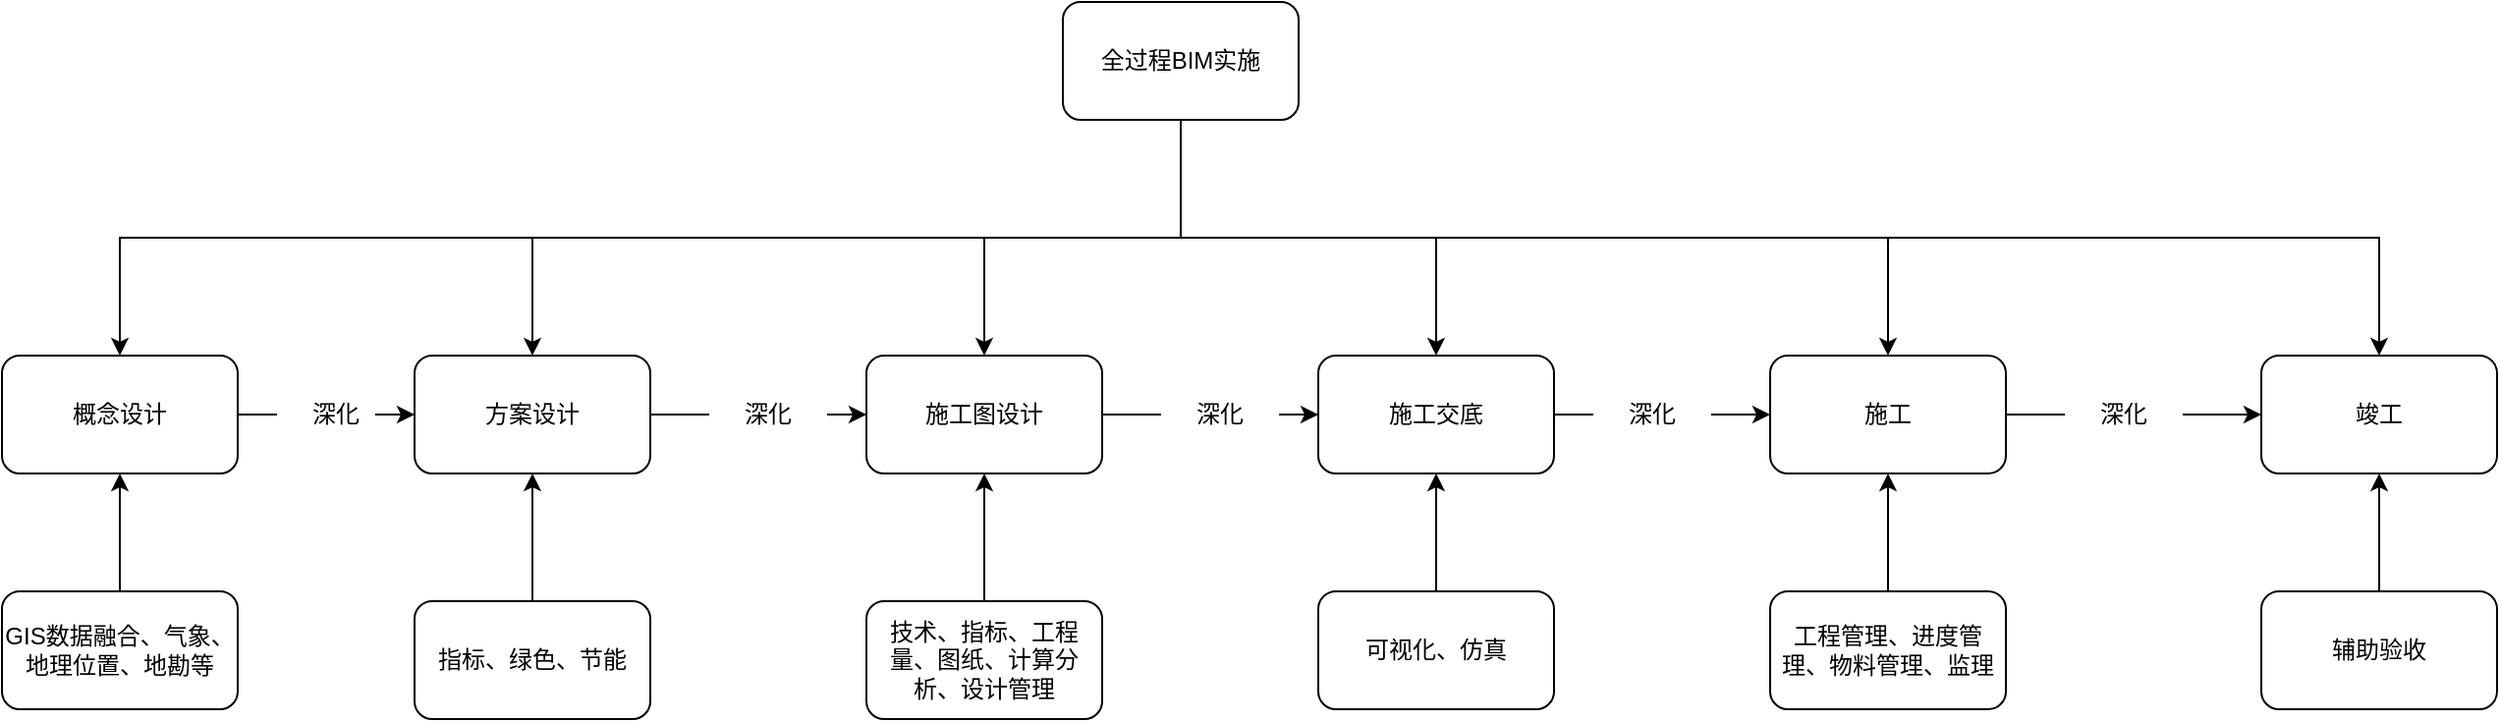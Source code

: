 <mxfile version="15.9.1" type="github">
  <diagram id="JdZd0B7LBvEHW2GNHf_t" name="Page-1">
    <mxGraphModel dx="1422" dy="794" grid="0" gridSize="10" guides="0" tooltips="1" connect="1" arrows="1" fold="1" page="0" pageScale="1" pageWidth="827" pageHeight="1169" math="0" shadow="0">
      <root>
        <mxCell id="0" />
        <mxCell id="1" parent="0" />
        <mxCell id="Udtqtf7D9Fci_rgVg4Dd-6" style="edgeStyle=orthogonalEdgeStyle;rounded=0;orthogonalLoop=1;jettySize=auto;html=1;startArrow=none;" edge="1" parent="1" source="Udtqtf7D9Fci_rgVg4Dd-38" target="Udtqtf7D9Fci_rgVg4Dd-2">
          <mxGeometry relative="1" as="geometry" />
        </mxCell>
        <mxCell id="Udtqtf7D9Fci_rgVg4Dd-1" value="概念设计" style="rounded=1;whiteSpace=wrap;html=1;" vertex="1" parent="1">
          <mxGeometry x="210" y="360" width="120" height="60" as="geometry" />
        </mxCell>
        <mxCell id="Udtqtf7D9Fci_rgVg4Dd-7" style="edgeStyle=orthogonalEdgeStyle;rounded=0;orthogonalLoop=1;jettySize=auto;html=1;startArrow=none;exitX=1;exitY=0.5;exitDx=0;exitDy=0;" edge="1" parent="1" source="Udtqtf7D9Fci_rgVg4Dd-40" target="Udtqtf7D9Fci_rgVg4Dd-3">
          <mxGeometry relative="1" as="geometry">
            <mxPoint x="580" y="390" as="sourcePoint" />
          </mxGeometry>
        </mxCell>
        <mxCell id="Udtqtf7D9Fci_rgVg4Dd-2" value="方案设计" style="rounded=1;whiteSpace=wrap;html=1;" vertex="1" parent="1">
          <mxGeometry x="420" y="360" width="120" height="60" as="geometry" />
        </mxCell>
        <mxCell id="Udtqtf7D9Fci_rgVg4Dd-8" style="edgeStyle=orthogonalEdgeStyle;rounded=0;orthogonalLoop=1;jettySize=auto;html=1;startArrow=none;" edge="1" parent="1" source="Udtqtf7D9Fci_rgVg4Dd-42" target="Udtqtf7D9Fci_rgVg4Dd-4">
          <mxGeometry relative="1" as="geometry" />
        </mxCell>
        <mxCell id="Udtqtf7D9Fci_rgVg4Dd-3" value="施工图设计" style="rounded=1;whiteSpace=wrap;html=1;" vertex="1" parent="1">
          <mxGeometry x="650" y="360" width="120" height="60" as="geometry" />
        </mxCell>
        <mxCell id="Udtqtf7D9Fci_rgVg4Dd-9" style="edgeStyle=orthogonalEdgeStyle;rounded=0;orthogonalLoop=1;jettySize=auto;html=1;startArrow=none;" edge="1" parent="1" source="Udtqtf7D9Fci_rgVg4Dd-44" target="Udtqtf7D9Fci_rgVg4Dd-5">
          <mxGeometry relative="1" as="geometry" />
        </mxCell>
        <mxCell id="Udtqtf7D9Fci_rgVg4Dd-4" value="施工交底" style="rounded=1;whiteSpace=wrap;html=1;" vertex="1" parent="1">
          <mxGeometry x="880" y="360" width="120" height="60" as="geometry" />
        </mxCell>
        <mxCell id="Udtqtf7D9Fci_rgVg4Dd-11" style="edgeStyle=orthogonalEdgeStyle;rounded=0;orthogonalLoop=1;jettySize=auto;html=1;startArrow=none;" edge="1" parent="1" source="Udtqtf7D9Fci_rgVg4Dd-46" target="Udtqtf7D9Fci_rgVg4Dd-10">
          <mxGeometry relative="1" as="geometry">
            <mxPoint x="1381" y="390" as="sourcePoint" />
          </mxGeometry>
        </mxCell>
        <mxCell id="Udtqtf7D9Fci_rgVg4Dd-5" value="施工" style="rounded=1;whiteSpace=wrap;html=1;" vertex="1" parent="1">
          <mxGeometry x="1110" y="360" width="120" height="60" as="geometry" />
        </mxCell>
        <mxCell id="Udtqtf7D9Fci_rgVg4Dd-10" value="竣工" style="rounded=1;whiteSpace=wrap;html=1;" vertex="1" parent="1">
          <mxGeometry x="1360" y="360" width="120" height="60" as="geometry" />
        </mxCell>
        <mxCell id="Udtqtf7D9Fci_rgVg4Dd-13" style="edgeStyle=orthogonalEdgeStyle;rounded=0;orthogonalLoop=1;jettySize=auto;html=1;" edge="1" parent="1" source="Udtqtf7D9Fci_rgVg4Dd-12" target="Udtqtf7D9Fci_rgVg4Dd-1">
          <mxGeometry relative="1" as="geometry" />
        </mxCell>
        <mxCell id="Udtqtf7D9Fci_rgVg4Dd-12" value="GIS数据融合、气象、地理位置、地勘等" style="rounded=1;whiteSpace=wrap;html=1;" vertex="1" parent="1">
          <mxGeometry x="210" y="480" width="120" height="60" as="geometry" />
        </mxCell>
        <mxCell id="Udtqtf7D9Fci_rgVg4Dd-15" style="edgeStyle=orthogonalEdgeStyle;rounded=0;orthogonalLoop=1;jettySize=auto;html=1;" edge="1" parent="1" source="Udtqtf7D9Fci_rgVg4Dd-14" target="Udtqtf7D9Fci_rgVg4Dd-2">
          <mxGeometry relative="1" as="geometry" />
        </mxCell>
        <mxCell id="Udtqtf7D9Fci_rgVg4Dd-14" value="指标、绿色、节能" style="rounded=1;whiteSpace=wrap;html=1;" vertex="1" parent="1">
          <mxGeometry x="420" y="485" width="120" height="60" as="geometry" />
        </mxCell>
        <mxCell id="Udtqtf7D9Fci_rgVg4Dd-17" style="edgeStyle=orthogonalEdgeStyle;rounded=0;orthogonalLoop=1;jettySize=auto;html=1;" edge="1" parent="1" source="Udtqtf7D9Fci_rgVg4Dd-16" target="Udtqtf7D9Fci_rgVg4Dd-3">
          <mxGeometry relative="1" as="geometry" />
        </mxCell>
        <mxCell id="Udtqtf7D9Fci_rgVg4Dd-16" value="技术、指标、工程量、图纸、计算分析、设计管理" style="rounded=1;whiteSpace=wrap;html=1;" vertex="1" parent="1">
          <mxGeometry x="650" y="485" width="120" height="60" as="geometry" />
        </mxCell>
        <mxCell id="Udtqtf7D9Fci_rgVg4Dd-19" style="edgeStyle=orthogonalEdgeStyle;rounded=0;orthogonalLoop=1;jettySize=auto;html=1;" edge="1" parent="1" source="Udtqtf7D9Fci_rgVg4Dd-18" target="Udtqtf7D9Fci_rgVg4Dd-4">
          <mxGeometry relative="1" as="geometry" />
        </mxCell>
        <mxCell id="Udtqtf7D9Fci_rgVg4Dd-18" value="可视化、仿真" style="rounded=1;whiteSpace=wrap;html=1;" vertex="1" parent="1">
          <mxGeometry x="880" y="480" width="120" height="60" as="geometry" />
        </mxCell>
        <mxCell id="Udtqtf7D9Fci_rgVg4Dd-21" style="edgeStyle=orthogonalEdgeStyle;rounded=0;orthogonalLoop=1;jettySize=auto;html=1;entryX=0.5;entryY=1;entryDx=0;entryDy=0;" edge="1" parent="1" source="Udtqtf7D9Fci_rgVg4Dd-20" target="Udtqtf7D9Fci_rgVg4Dd-5">
          <mxGeometry relative="1" as="geometry" />
        </mxCell>
        <mxCell id="Udtqtf7D9Fci_rgVg4Dd-20" value="工程管理、进度管理、物料管理、监理" style="rounded=1;whiteSpace=wrap;html=1;" vertex="1" parent="1">
          <mxGeometry x="1110" y="480" width="120" height="60" as="geometry" />
        </mxCell>
        <mxCell id="Udtqtf7D9Fci_rgVg4Dd-24" style="edgeStyle=orthogonalEdgeStyle;rounded=0;orthogonalLoop=1;jettySize=auto;html=1;" edge="1" parent="1" source="Udtqtf7D9Fci_rgVg4Dd-23" target="Udtqtf7D9Fci_rgVg4Dd-10">
          <mxGeometry relative="1" as="geometry" />
        </mxCell>
        <mxCell id="Udtqtf7D9Fci_rgVg4Dd-23" value="辅助验收" style="rounded=1;whiteSpace=wrap;html=1;" vertex="1" parent="1">
          <mxGeometry x="1360" y="480" width="120" height="60" as="geometry" />
        </mxCell>
        <mxCell id="Udtqtf7D9Fci_rgVg4Dd-26" style="edgeStyle=orthogonalEdgeStyle;rounded=0;orthogonalLoop=1;jettySize=auto;html=1;exitX=0.5;exitY=1;exitDx=0;exitDy=0;" edge="1" parent="1" source="Udtqtf7D9Fci_rgVg4Dd-25" target="Udtqtf7D9Fci_rgVg4Dd-1">
          <mxGeometry relative="1" as="geometry" />
        </mxCell>
        <mxCell id="Udtqtf7D9Fci_rgVg4Dd-27" style="edgeStyle=orthogonalEdgeStyle;rounded=0;orthogonalLoop=1;jettySize=auto;html=1;exitX=0.5;exitY=1;exitDx=0;exitDy=0;" edge="1" parent="1" source="Udtqtf7D9Fci_rgVg4Dd-25" target="Udtqtf7D9Fci_rgVg4Dd-2">
          <mxGeometry relative="1" as="geometry" />
        </mxCell>
        <mxCell id="Udtqtf7D9Fci_rgVg4Dd-51" style="edgeStyle=orthogonalEdgeStyle;rounded=0;orthogonalLoop=1;jettySize=auto;html=1;" edge="1" parent="1" source="Udtqtf7D9Fci_rgVg4Dd-25" target="Udtqtf7D9Fci_rgVg4Dd-3">
          <mxGeometry relative="1" as="geometry" />
        </mxCell>
        <mxCell id="Udtqtf7D9Fci_rgVg4Dd-52" style="edgeStyle=orthogonalEdgeStyle;rounded=0;orthogonalLoop=1;jettySize=auto;html=1;exitX=0.5;exitY=1;exitDx=0;exitDy=0;" edge="1" parent="1" source="Udtqtf7D9Fci_rgVg4Dd-25" target="Udtqtf7D9Fci_rgVg4Dd-4">
          <mxGeometry relative="1" as="geometry" />
        </mxCell>
        <mxCell id="Udtqtf7D9Fci_rgVg4Dd-53" style="edgeStyle=orthogonalEdgeStyle;rounded=0;orthogonalLoop=1;jettySize=auto;html=1;exitX=0.5;exitY=1;exitDx=0;exitDy=0;" edge="1" parent="1" source="Udtqtf7D9Fci_rgVg4Dd-25" target="Udtqtf7D9Fci_rgVg4Dd-5">
          <mxGeometry relative="1" as="geometry" />
        </mxCell>
        <mxCell id="Udtqtf7D9Fci_rgVg4Dd-54" style="edgeStyle=orthogonalEdgeStyle;rounded=0;orthogonalLoop=1;jettySize=auto;html=1;exitX=0.5;exitY=1;exitDx=0;exitDy=0;" edge="1" parent="1" source="Udtqtf7D9Fci_rgVg4Dd-25" target="Udtqtf7D9Fci_rgVg4Dd-10">
          <mxGeometry relative="1" as="geometry" />
        </mxCell>
        <mxCell id="Udtqtf7D9Fci_rgVg4Dd-25" value="全过程BIM实施" style="rounded=1;whiteSpace=wrap;html=1;" vertex="1" parent="1">
          <mxGeometry x="750" y="180" width="120" height="60" as="geometry" />
        </mxCell>
        <mxCell id="Udtqtf7D9Fci_rgVg4Dd-38" value="深化" style="text;html=1;strokeColor=none;fillColor=none;align=center;verticalAlign=middle;whiteSpace=wrap;rounded=0;" vertex="1" parent="1">
          <mxGeometry x="350" y="375" width="60" height="30" as="geometry" />
        </mxCell>
        <mxCell id="Udtqtf7D9Fci_rgVg4Dd-39" value="" style="edgeStyle=orthogonalEdgeStyle;rounded=0;orthogonalLoop=1;jettySize=auto;html=1;endArrow=none;" edge="1" parent="1" source="Udtqtf7D9Fci_rgVg4Dd-1" target="Udtqtf7D9Fci_rgVg4Dd-38">
          <mxGeometry relative="1" as="geometry">
            <mxPoint x="330" y="390" as="sourcePoint" />
            <mxPoint x="420" y="390" as="targetPoint" />
          </mxGeometry>
        </mxCell>
        <mxCell id="Udtqtf7D9Fci_rgVg4Dd-41" value="" style="edgeStyle=orthogonalEdgeStyle;rounded=0;orthogonalLoop=1;jettySize=auto;html=1;endArrow=none;" edge="1" parent="1" source="Udtqtf7D9Fci_rgVg4Dd-2" target="Udtqtf7D9Fci_rgVg4Dd-40">
          <mxGeometry relative="1" as="geometry">
            <mxPoint x="540" y="390" as="sourcePoint" />
            <mxPoint x="630" y="390" as="targetPoint" />
          </mxGeometry>
        </mxCell>
        <mxCell id="Udtqtf7D9Fci_rgVg4Dd-42" value="深化" style="text;html=1;strokeColor=none;fillColor=none;align=center;verticalAlign=middle;whiteSpace=wrap;rounded=0;" vertex="1" parent="1">
          <mxGeometry x="800" y="375" width="60" height="30" as="geometry" />
        </mxCell>
        <mxCell id="Udtqtf7D9Fci_rgVg4Dd-43" value="" style="edgeStyle=orthogonalEdgeStyle;rounded=0;orthogonalLoop=1;jettySize=auto;html=1;endArrow=none;entryX=0;entryY=0.5;entryDx=0;entryDy=0;" edge="1" parent="1" source="Udtqtf7D9Fci_rgVg4Dd-3" target="Udtqtf7D9Fci_rgVg4Dd-42">
          <mxGeometry relative="1" as="geometry">
            <mxPoint x="770" y="390" as="sourcePoint" />
            <mxPoint x="787" y="390" as="targetPoint" />
          </mxGeometry>
        </mxCell>
        <mxCell id="Udtqtf7D9Fci_rgVg4Dd-44" value="深化" style="text;html=1;strokeColor=none;fillColor=none;align=center;verticalAlign=middle;whiteSpace=wrap;rounded=0;" vertex="1" parent="1">
          <mxGeometry x="1020" y="375" width="60" height="30" as="geometry" />
        </mxCell>
        <mxCell id="Udtqtf7D9Fci_rgVg4Dd-45" value="" style="edgeStyle=orthogonalEdgeStyle;rounded=0;orthogonalLoop=1;jettySize=auto;html=1;endArrow=none;entryX=0;entryY=0.5;entryDx=0;entryDy=0;" edge="1" parent="1" source="Udtqtf7D9Fci_rgVg4Dd-4" target="Udtqtf7D9Fci_rgVg4Dd-44">
          <mxGeometry relative="1" as="geometry">
            <mxPoint x="1000" y="390" as="sourcePoint" />
            <mxPoint x="1010" y="390" as="targetPoint" />
          </mxGeometry>
        </mxCell>
        <mxCell id="Udtqtf7D9Fci_rgVg4Dd-40" value="深化" style="text;html=1;strokeColor=none;fillColor=none;align=center;verticalAlign=middle;whiteSpace=wrap;rounded=0;" vertex="1" parent="1">
          <mxGeometry x="570" y="375" width="60" height="30" as="geometry" />
        </mxCell>
        <mxCell id="Udtqtf7D9Fci_rgVg4Dd-46" value="深化" style="text;html=1;strokeColor=none;fillColor=none;align=center;verticalAlign=middle;whiteSpace=wrap;rounded=0;" vertex="1" parent="1">
          <mxGeometry x="1260" y="375" width="60" height="30" as="geometry" />
        </mxCell>
        <mxCell id="Udtqtf7D9Fci_rgVg4Dd-50" value="" style="edgeStyle=orthogonalEdgeStyle;rounded=0;orthogonalLoop=1;jettySize=auto;html=1;endArrow=none;" edge="1" parent="1" source="Udtqtf7D9Fci_rgVg4Dd-5" target="Udtqtf7D9Fci_rgVg4Dd-46">
          <mxGeometry relative="1" as="geometry">
            <mxPoint x="1230" y="390" as="sourcePoint" />
            <mxPoint x="1300" y="390" as="targetPoint" />
          </mxGeometry>
        </mxCell>
      </root>
    </mxGraphModel>
  </diagram>
</mxfile>

